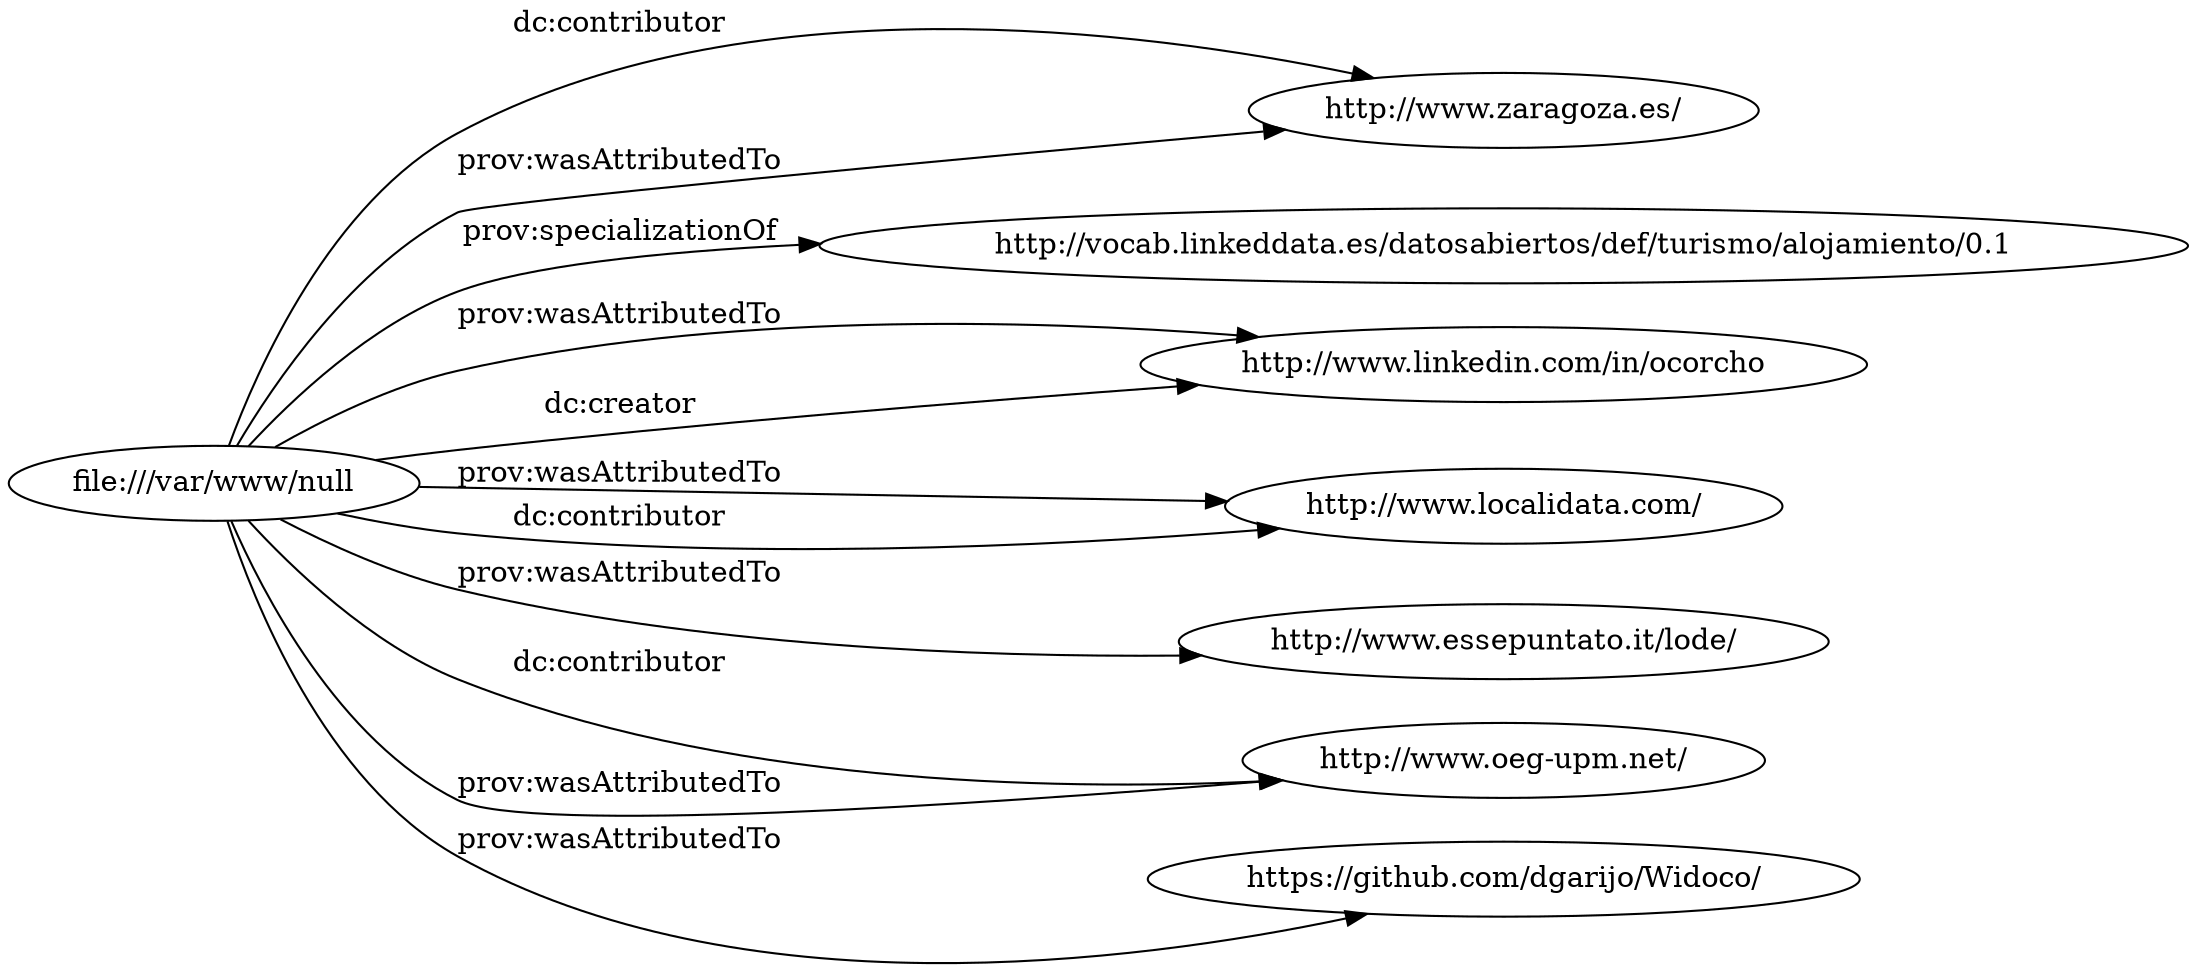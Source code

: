 digraph ar2dtool_diagram { 
rankdir=LR;
size="1501"
	"file:///var/www/null" -> "http://www.zaragoza.es/" [ label = "dc:contributor" ];
	"file:///var/www/null" -> "http://vocab.linkeddata.es/datosabiertos/def/turismo/alojamiento/0.1" [ label = "prov:specializationOf" ];
	"file:///var/www/null" -> "http://www.linkedin.com/in/ocorcho" [ label = "prov:wasAttributedTo" ];
	"file:///var/www/null" -> "http://www.localidata.com/" [ label = "prov:wasAttributedTo" ];
	"file:///var/www/null" -> "http://www.localidata.com/" [ label = "dc:contributor" ];
	"file:///var/www/null" -> "http://www.essepuntato.it/lode/" [ label = "prov:wasAttributedTo" ];
	"file:///var/www/null" -> "http://www.oeg-upm.net/" [ label = "dc:contributor" ];
	"file:///var/www/null" -> "http://www.linkedin.com/in/ocorcho" [ label = "dc:creator" ];
	"file:///var/www/null" -> "http://www.oeg-upm.net/" [ label = "prov:wasAttributedTo" ];
	"file:///var/www/null" -> "https://github.com/dgarijo/Widoco/" [ label = "prov:wasAttributedTo" ];
	"file:///var/www/null" -> "http://www.zaragoza.es/" [ label = "prov:wasAttributedTo" ];

}

